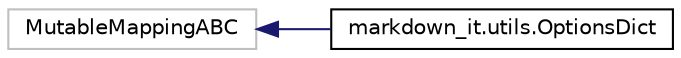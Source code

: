 digraph "Graphical Class Hierarchy"
{
 // LATEX_PDF_SIZE
  edge [fontname="Helvetica",fontsize="10",labelfontname="Helvetica",labelfontsize="10"];
  node [fontname="Helvetica",fontsize="10",shape=record];
  rankdir="LR";
  Node9424 [label="MutableMappingABC",height=0.2,width=0.4,color="grey75", fillcolor="white", style="filled",tooltip=" "];
  Node9424 -> Node0 [dir="back",color="midnightblue",fontsize="10",style="solid",fontname="Helvetica"];
  Node0 [label="markdown_it.utils.OptionsDict",height=0.2,width=0.4,color="black", fillcolor="white", style="filled",URL="$classmarkdown__it_1_1utils_1_1OptionsDict.html",tooltip=" "];
}
